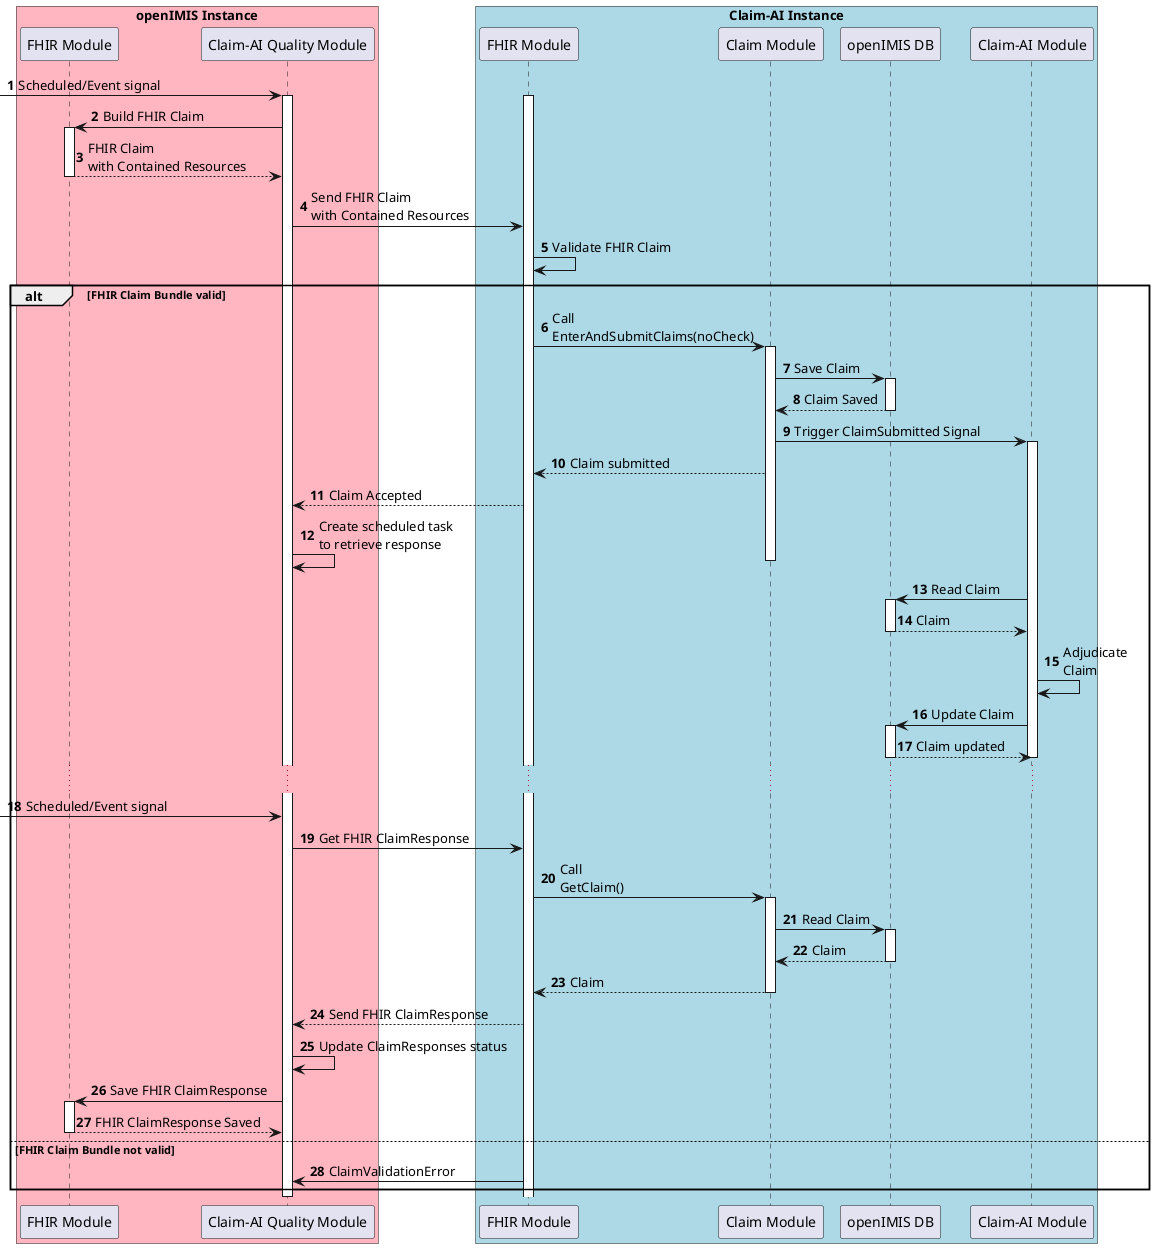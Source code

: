 @startuml

box "openIMIS Instance" #lightpink
  participant "FHIR Module" as FHIR
  participant "Claim-AI Quality Module" as Quality
end box

box "Claim-AI Instance" #lightblue
  participant "FHIR Module" as FHIR_AI
  participant "Claim Module" as Claim
  participant "openIMIS DB" as DB
  participant "Claim-AI Module" as AI
end box

autonumber

[-> Quality: Scheduled/Event signal
activate Quality
activate FHIR_AI

Quality->FHIR: Build FHIR Claim
activate FHIR
Quality<--FHIR: FHIR Claim \nwith Contained Resources
deactivate FHIR

Quality->FHIR_AI: Send FHIR Claim \nwith Contained Resources

FHIR_AI->FHIR_AI: Validate FHIR Claim

alt FHIR Claim Bundle valid

  FHIR_AI->Claim: Call\nEnterAndSubmitClaims(noCheck)
  activate Claim
  Claim->DB: Save Claim
  activate DB
  DB-->Claim: Claim Saved
  deactivate DB
  
  Claim->AI: Trigger ClaimSubmitted Signal
  activate AI
  FHIR_AI<--Claim: Claim submitted
  FHIR_AI-->Quality: Claim Accepted

  Quality->Quality: Create scheduled task\nto retrieve response
  
  deactivate Claim

  AI->DB: Read Claim
  activate DB
  DB-->AI: Claim
  deactivate DB
  AI->AI: Adjudicate\nClaim
  AI->DB: Update Claim
  activate DB 
  DB-->AI: Claim updated
  deactivate DB
  
  deactivate AI
  
  ...

  [-> Quality: Scheduled/Event signal

  Quality->FHIR_AI: Get FHIR ClaimResponse
  
  FHIR_AI->Claim: Call\nGetClaim()
  activate Claim
  Claim->DB: Read Claim
  activate DB
  DB-->Claim: Claim
  deactivate DB
  
  Claim-->FHIR_AI: Claim
  deactivate Claim
  
  FHIR_AI-->Quality: Send FHIR ClaimResponse 

  Quality->Quality: Update ClaimResponses status

  Quality->FHIR: Save FHIR ClaimResponse 
  activate FHIR
  Quality<--FHIR: FHIR ClaimResponse Saved
  deactivate FHIR

else FHIR Claim Bundle not valid

FHIR_AI->Quality: ClaimValidationError

end



deactivate Quality

@enduml